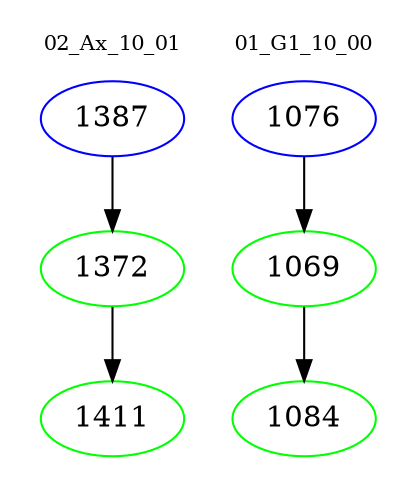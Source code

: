 digraph{
subgraph cluster_0 {
color = white
label = "02_Ax_10_01";
fontsize=10;
T0_1387 [label="1387", color="blue"]
T0_1387 -> T0_1372 [color="black"]
T0_1372 [label="1372", color="green"]
T0_1372 -> T0_1411 [color="black"]
T0_1411 [label="1411", color="green"]
}
subgraph cluster_1 {
color = white
label = "01_G1_10_00";
fontsize=10;
T1_1076 [label="1076", color="blue"]
T1_1076 -> T1_1069 [color="black"]
T1_1069 [label="1069", color="green"]
T1_1069 -> T1_1084 [color="black"]
T1_1084 [label="1084", color="green"]
}
}

